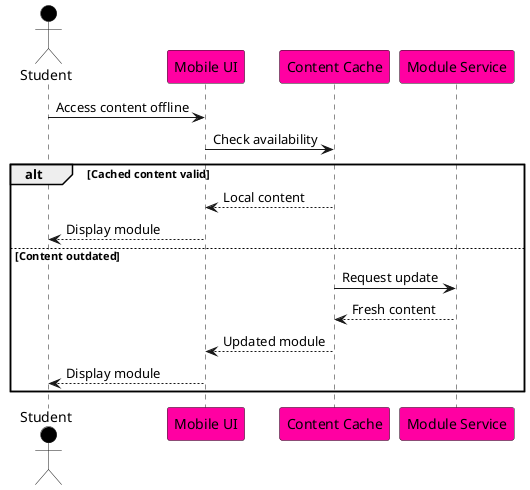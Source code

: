 @startuml Offline_Access_Sequence
skinparam BackgroundColor #FFFFFF
actor Student #Black
participant "Mobile UI" as MobileUI #FF00A2
participant "Content Cache" as Cache #FF00A2
participant "Module Service" as Module #FF00A2

Student -> MobileUI: Access content offline
MobileUI -> Cache: Check availability
alt Cached content valid
    Cache --> MobileUI: Local content
    MobileUI --> Student: Display module
else Content outdated
    Cache -> Module: Request update
    Module --> Cache: Fresh content
    Cache --> MobileUI: Updated module
    MobileUI --> Student: Display module
end
@enduml
